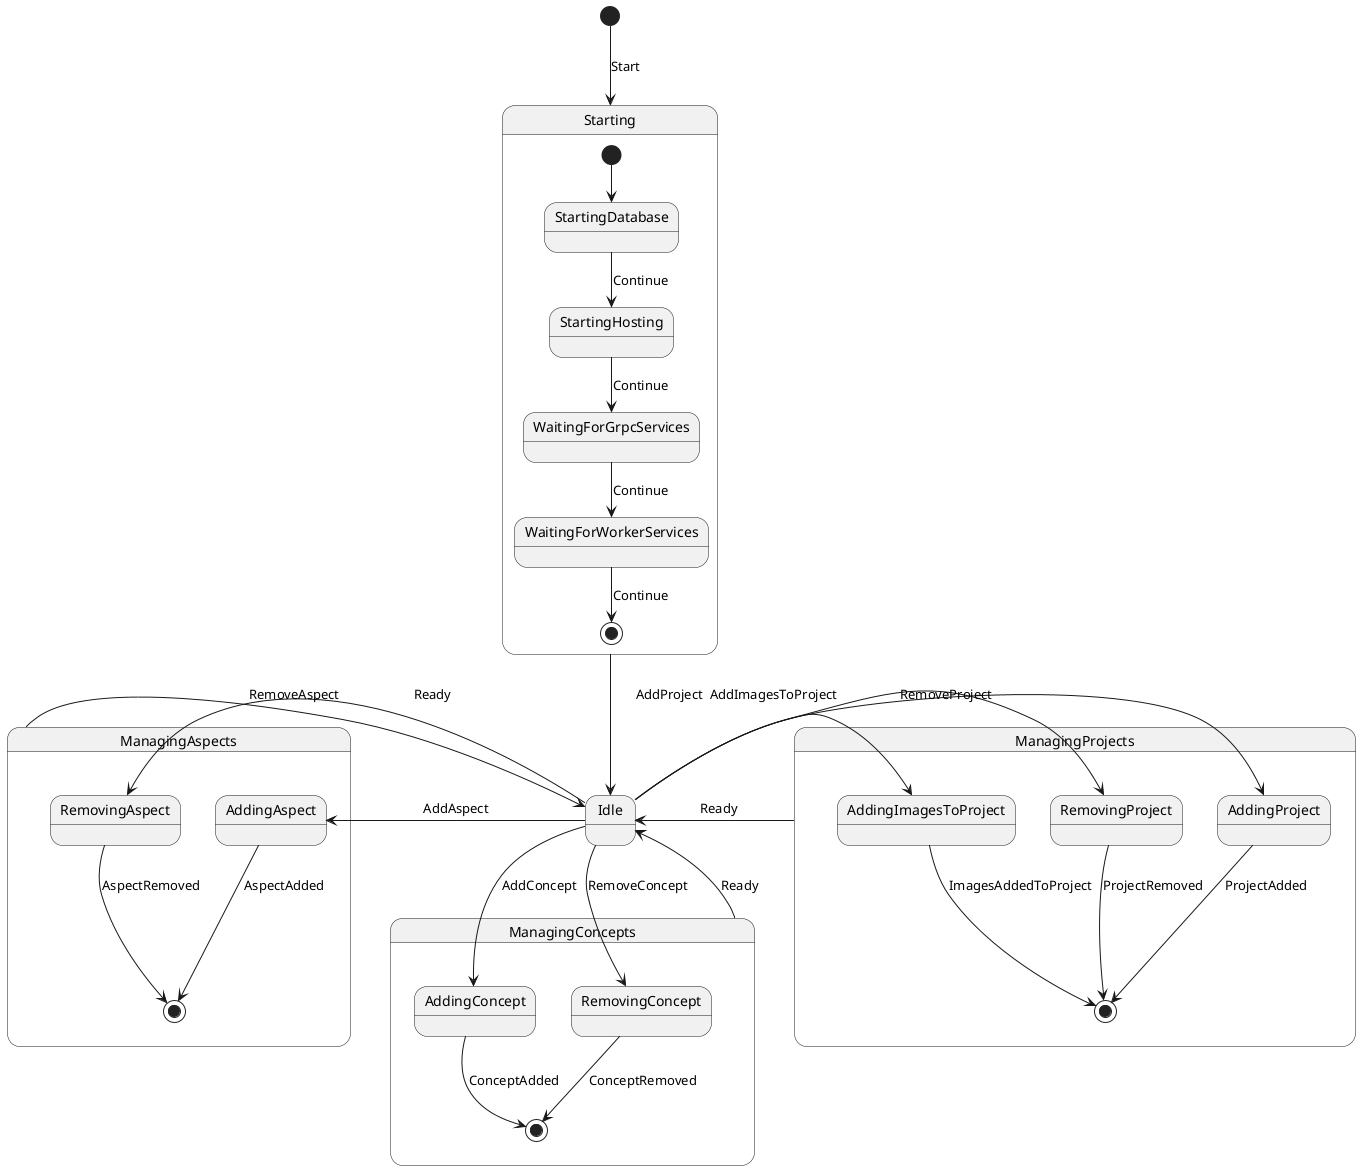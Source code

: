 @startuml
'stateless namespace EtAlii.ML.Aore.Service
'stateless class SystemContextBase

'scale 350 width

state Idle

state Starting {
  state StartingDatabase
  state StartingHosting
  state WaitingForGrpcServices
  state WaitingForWorkerServices
  [*] --> StartingDatabase << async >>
  StartingDatabase --> StartingHosting << async >> : Continue
  StartingHosting --> WaitingForGrpcServices << async >> : Continue
  WaitingForGrpcServices --> WaitingForWorkerServices << async >> : Continue
  WaitingForWorkerServices --> [*] << async >> : Continue
}

[*] --> Starting << async (string[] commandLineArguments) >>: Start
Starting --> Idle

state ManagingAspects {
    AddingAspect --> [*] : AspectAdded
    RemovingAspect --> [*] : AspectRemoved
}
ManagingAspects -> Idle : Ready

state ManagingConcepts {
    state AddingConcept
    state RemovingConcept
    AddingConcept --> [*] : ConceptAdded
    RemovingConcept --> [*] : ConceptRemoved
}
ManagingConcepts -> Idle : Ready

state ManagingProjects {
    state AddingProject
    state RemovingProject
    state AddingImagesToProject
    AddingProject --> [*] : ProjectAdded
    RemovingProject --> [*] : ProjectRemoved
    AddingImagesToProject --> [*] : ImagesAddedToProject
}
ManagingProjects -> Idle : Ready

Idle -> AddingProject : AddProject
Idle -> RemovingProject : RemoveProject
Idle -> AddingImagesToProject : AddImagesToProject
Idle -> AddingAspect : AddAspect
Idle -> RemovingAspect : RemoveAspect
Idle --> AddingConcept : AddConcept
Idle --> RemovingConcept : RemoveConcept

@enduml
